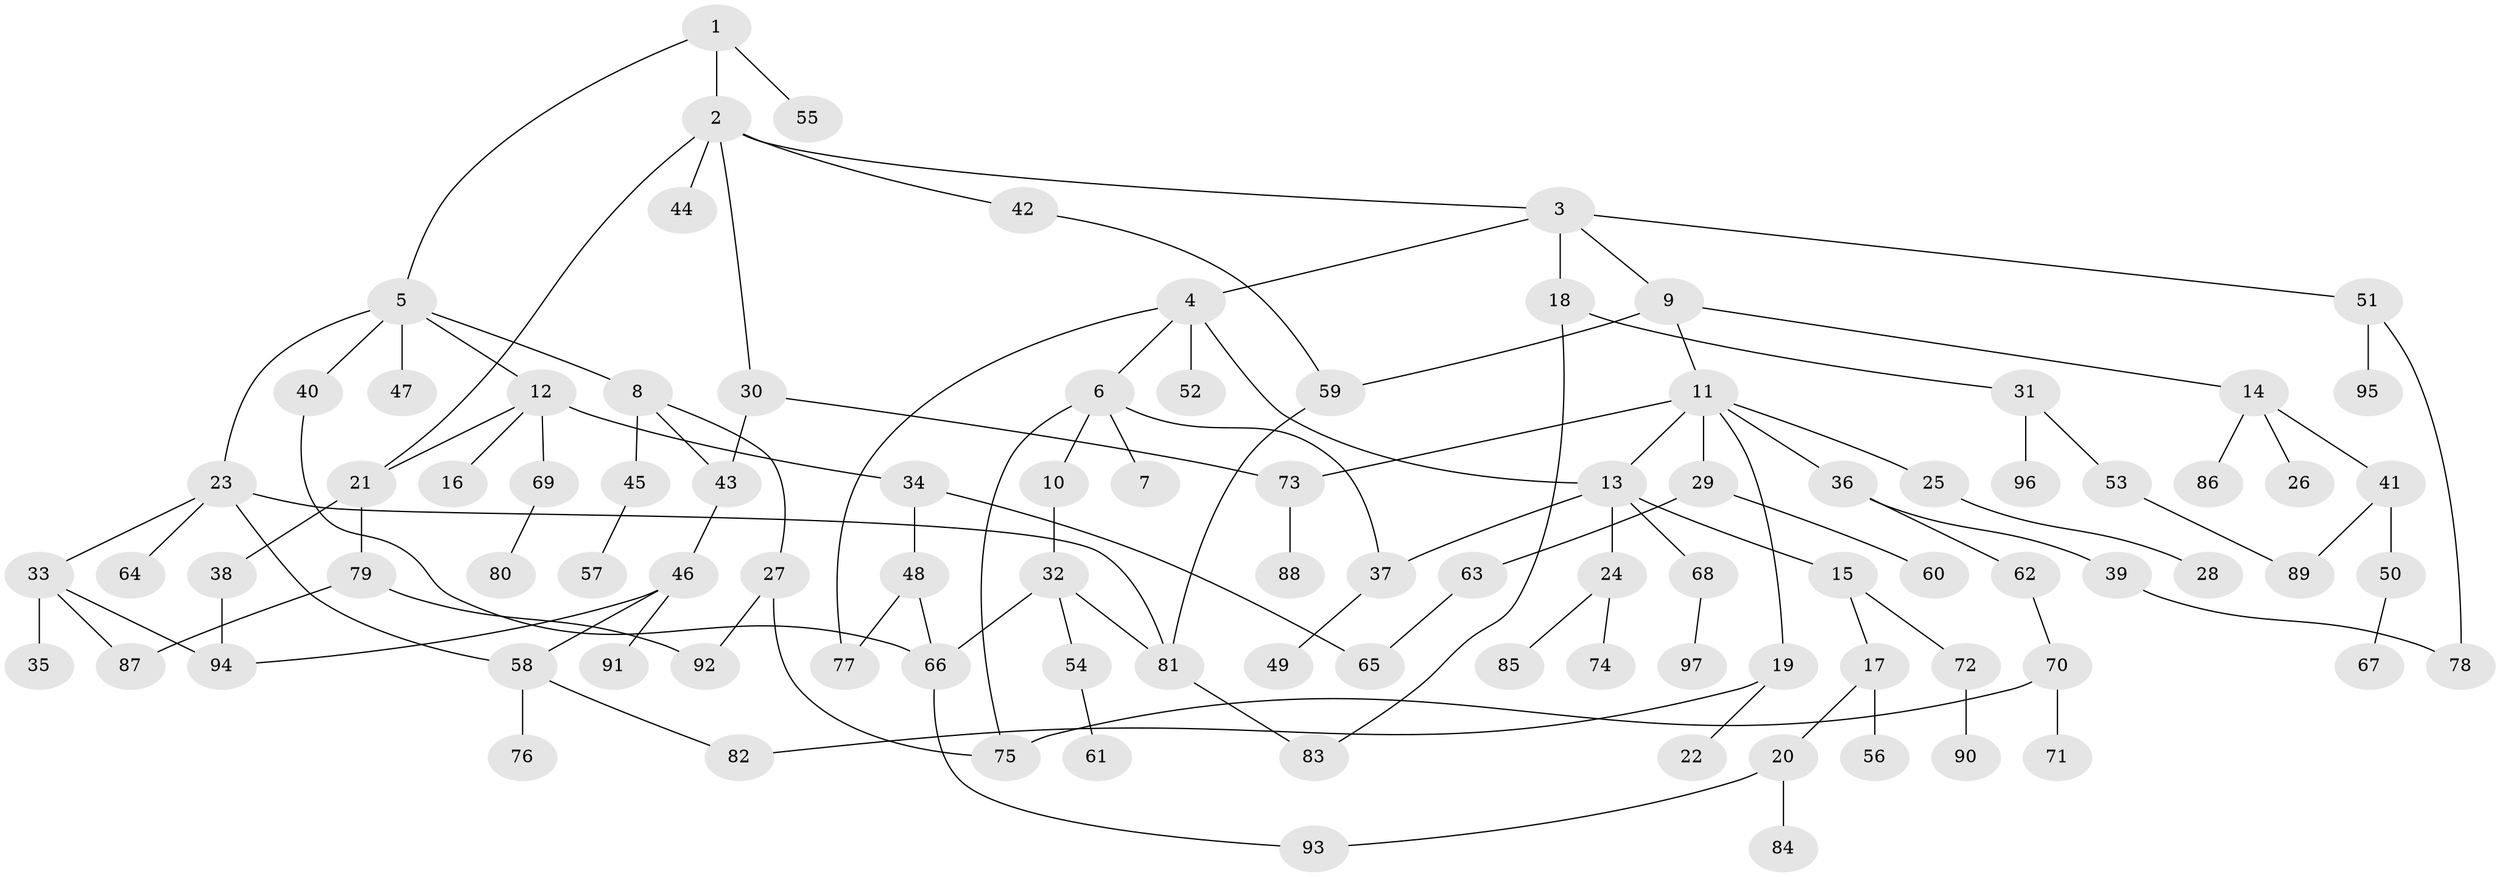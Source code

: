 // coarse degree distribution, {5: 0.07894736842105263, 17: 0.02631578947368421, 11: 0.02631578947368421, 4: 0.07894736842105263, 2: 0.23684210526315788, 6: 0.05263157894736842, 3: 0.10526315789473684, 1: 0.39473684210526316}
// Generated by graph-tools (version 1.1) at 2025/17/03/04/25 18:17:12]
// undirected, 97 vertices, 120 edges
graph export_dot {
graph [start="1"]
  node [color=gray90,style=filled];
  1;
  2;
  3;
  4;
  5;
  6;
  7;
  8;
  9;
  10;
  11;
  12;
  13;
  14;
  15;
  16;
  17;
  18;
  19;
  20;
  21;
  22;
  23;
  24;
  25;
  26;
  27;
  28;
  29;
  30;
  31;
  32;
  33;
  34;
  35;
  36;
  37;
  38;
  39;
  40;
  41;
  42;
  43;
  44;
  45;
  46;
  47;
  48;
  49;
  50;
  51;
  52;
  53;
  54;
  55;
  56;
  57;
  58;
  59;
  60;
  61;
  62;
  63;
  64;
  65;
  66;
  67;
  68;
  69;
  70;
  71;
  72;
  73;
  74;
  75;
  76;
  77;
  78;
  79;
  80;
  81;
  82;
  83;
  84;
  85;
  86;
  87;
  88;
  89;
  90;
  91;
  92;
  93;
  94;
  95;
  96;
  97;
  1 -- 2;
  1 -- 5;
  1 -- 55;
  2 -- 3;
  2 -- 30;
  2 -- 42;
  2 -- 44;
  2 -- 21;
  3 -- 4;
  3 -- 9;
  3 -- 18;
  3 -- 51;
  4 -- 6;
  4 -- 13;
  4 -- 52;
  4 -- 77;
  5 -- 8;
  5 -- 12;
  5 -- 23;
  5 -- 40;
  5 -- 47;
  6 -- 7;
  6 -- 10;
  6 -- 37;
  6 -- 75;
  8 -- 27;
  8 -- 45;
  8 -- 43;
  9 -- 11;
  9 -- 14;
  9 -- 59;
  10 -- 32;
  11 -- 19;
  11 -- 25;
  11 -- 29;
  11 -- 36;
  11 -- 13;
  11 -- 73;
  12 -- 16;
  12 -- 21;
  12 -- 34;
  12 -- 69;
  13 -- 15;
  13 -- 24;
  13 -- 68;
  13 -- 37;
  14 -- 26;
  14 -- 41;
  14 -- 86;
  15 -- 17;
  15 -- 72;
  17 -- 20;
  17 -- 56;
  18 -- 31;
  18 -- 83;
  19 -- 22;
  19 -- 82;
  20 -- 84;
  20 -- 93;
  21 -- 38;
  21 -- 79;
  23 -- 33;
  23 -- 64;
  23 -- 81;
  23 -- 58;
  24 -- 74;
  24 -- 85;
  25 -- 28;
  27 -- 75;
  27 -- 92;
  29 -- 60;
  29 -- 63;
  30 -- 43;
  30 -- 73;
  31 -- 53;
  31 -- 96;
  32 -- 54;
  32 -- 81;
  32 -- 66;
  33 -- 35;
  33 -- 87;
  33 -- 94;
  34 -- 48;
  34 -- 65;
  36 -- 39;
  36 -- 62;
  37 -- 49;
  38 -- 94;
  39 -- 78;
  40 -- 66;
  41 -- 50;
  41 -- 89;
  42 -- 59;
  43 -- 46;
  45 -- 57;
  46 -- 58;
  46 -- 91;
  46 -- 94;
  48 -- 66;
  48 -- 77;
  50 -- 67;
  51 -- 95;
  51 -- 78;
  53 -- 89;
  54 -- 61;
  58 -- 76;
  58 -- 82;
  59 -- 81;
  62 -- 70;
  63 -- 65;
  66 -- 93;
  68 -- 97;
  69 -- 80;
  70 -- 71;
  70 -- 75;
  72 -- 90;
  73 -- 88;
  79 -- 92;
  79 -- 87;
  81 -- 83;
}
